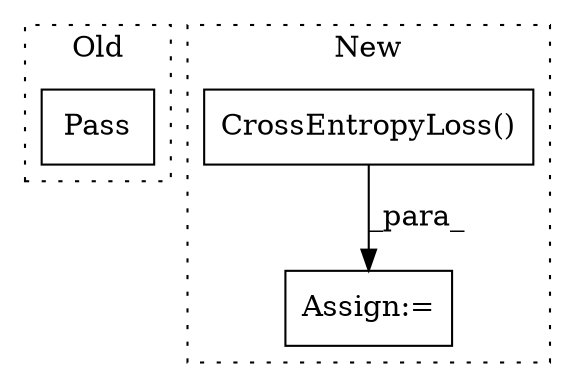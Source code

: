 digraph G {
subgraph cluster0 {
1 [label="Pass" a="62" s="413" l="4" shape="box"];
label = "Old";
style="dotted";
}
subgraph cluster1 {
2 [label="CrossEntropyLoss()" a="75" s="1191" l="21" shape="box"];
3 [label="Assign:=" a="68" s="1188" l="3" shape="box"];
label = "New";
style="dotted";
}
2 -> 3 [label="_para_"];
}